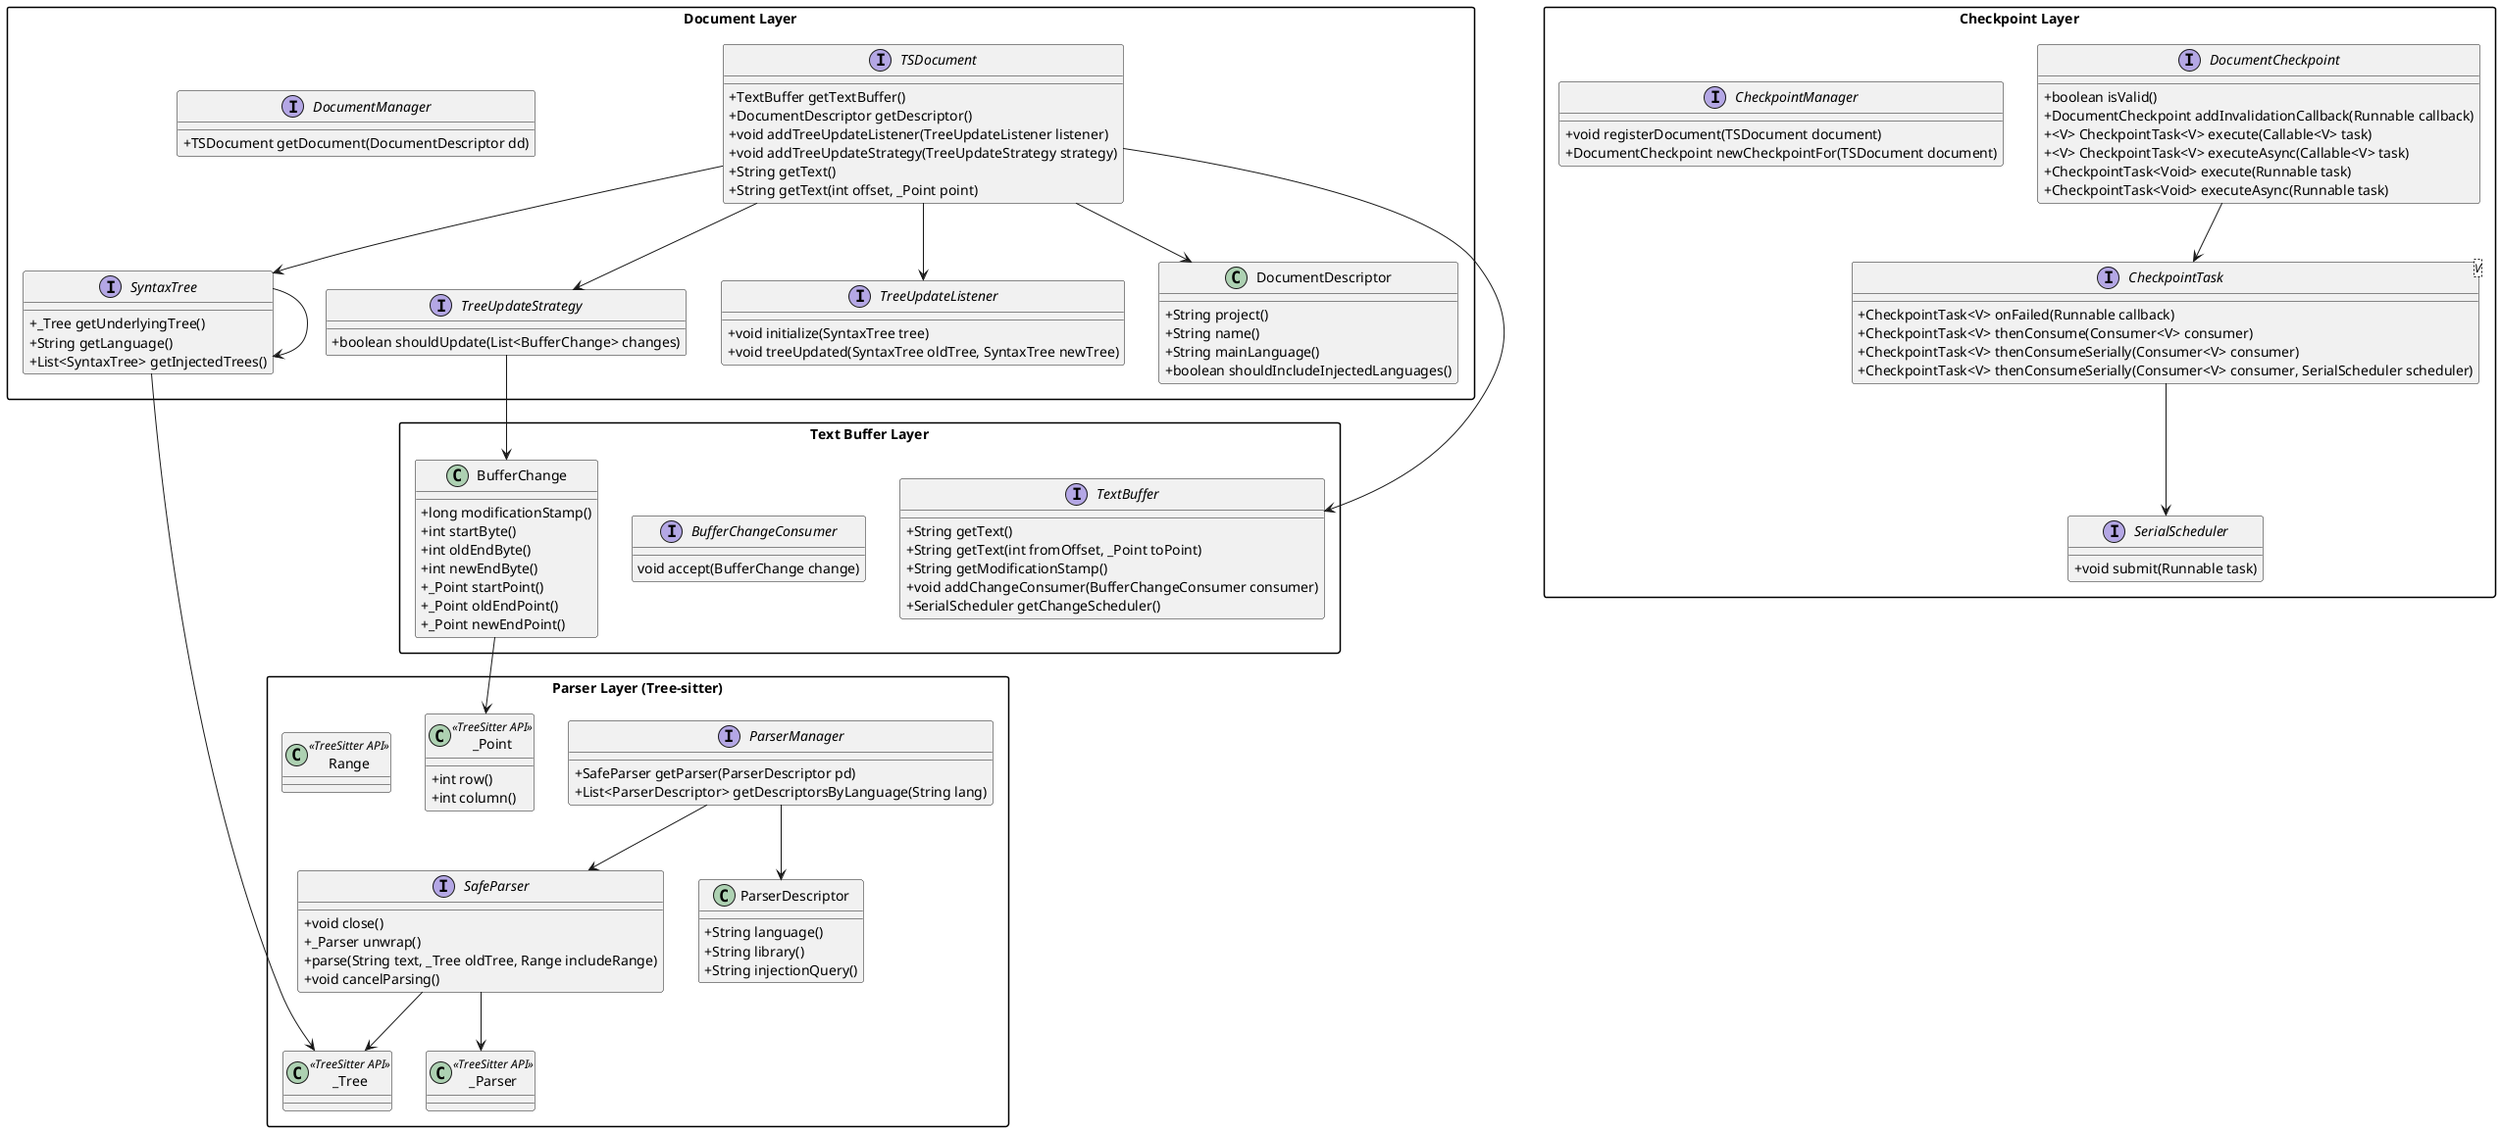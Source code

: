@startuml
skinparam componentStyle rectangle
skinparam packageStyle rectangle
skinparam classAttributeIconSize 0

'--------------------------------------------------
' Layer: Text Buffer Layer
'--------------------------------------------------
package "Text Buffer Layer" {
    interface TextBuffer {
        +String getText()
        +String getText(int fromOffset, _Point toPoint)
        +String getModificationStamp()
        +void addChangeConsumer(BufferChangeConsumer consumer)
        +SerialScheduler getChangeScheduler()
    }

    interface BufferChangeConsumer {
        void accept(BufferChange change)
    }

    class BufferChange {
        +long modificationStamp()
        +int startByte()
        +int oldEndByte()
        +int newEndByte()
        +_Point startPoint()
        +_Point oldEndPoint()
        +_Point newEndPoint()
    }
}

'--------------------------------------------------
' Layer: Document Checkpoint Layer
'--------------------------------------------------
package "Checkpoint Layer" {
    interface DocumentCheckpoint {
        +boolean isValid()
        +DocumentCheckpoint addInvalidationCallback(Runnable callback)
        +<V> CheckpointTask<V> execute(Callable<V> task)
        +<V> CheckpointTask<V> executeAsync(Callable<V> task)
        +CheckpointTask<Void> execute(Runnable task)
        +CheckpointTask<Void> executeAsync(Runnable task)
    }

    interface CheckpointTask<V> {
        +CheckpointTask<V> onFailed(Runnable callback)
        +CheckpointTask<V> thenConsume(Consumer<V> consumer)
        +CheckpointTask<V> thenConsumeSerially(Consumer<V> consumer)
        +CheckpointTask<V> thenConsumeSerially(Consumer<V> consumer, SerialScheduler scheduler)
    }

    interface CheckpointManager {
        +void registerDocument(TSDocument document)
        +DocumentCheckpoint newCheckpointFor(TSDocument document)
    }

    interface SerialScheduler {
        +void submit(Runnable task)
    }
}

'--------------------------------------------------
' Layer: Document Layer
'--------------------------------------------------
package "Document Layer" {
    interface TSDocument {
        +TextBuffer getTextBuffer()
        +DocumentDescriptor getDescriptor()
        +void addTreeUpdateListener(TreeUpdateListener listener)
        +void addTreeUpdateStrategy(TreeUpdateStrategy strategy)
        +String getText()
        +String getText(int offset, _Point point)
    }

    interface SyntaxTree {
        +_Tree getUnderlyingTree()
        +String getLanguage()
        +List<SyntaxTree> getInjectedTrees()
    }

    interface TreeUpdateStrategy {
        +boolean shouldUpdate(List<BufferChange> changes)
    }

    interface TreeUpdateListener {
        +void initialize(SyntaxTree tree)
        +void treeUpdated(SyntaxTree oldTree, SyntaxTree newTree)
    }

    interface DocumentManager {
        +TSDocument getDocument(DocumentDescriptor dd)
    }

    class DocumentDescriptor {
        +String project()
        +String name()
        +String mainLanguage()
        +boolean shouldIncludeInjectedLanguages()
    }
}

'--------------------------------------------------
' Layer: Parser Layer (Tree-sitter)
'--------------------------------------------------
package "Parser Layer (Tree-sitter)" {
    interface ParserManager {
        +SafeParser getParser(ParserDescriptor pd)
        +List<ParserDescriptor> getDescriptorsByLanguage(String lang)
    }

    interface SafeParser {
        +void close()
        +_Parser unwrap()
        +parse(String text, _Tree oldTree, Range includeRange)
        +void cancelParsing()
    }

    class ParserDescriptor {
        +String language()
        +String library()
        +String injectionQuery()
    }

    class "_Parser" <<TreeSitter API>>
    class "_Tree" <<TreeSitter API>>
    class "_Point" <<TreeSitter API>> {
        +int row()
        +int column()
    }

    class "Range" <<TreeSitter API>>
}

'--------------------------------------------------
' Connections (cross-layer dependencies)
'--------------------------------------------------
TSDocument --> TextBuffer
TSDocument --> TreeUpdateListener
TSDocument --> TreeUpdateStrategy
TSDocument --> DocumentDescriptor
TSDocument --> SyntaxTree
SyntaxTree --> _Tree
SyntaxTree --> SyntaxTree

BufferChange --> _Point
TreeUpdateStrategy --> BufferChange

DocumentCheckpoint --> CheckpointTask
CheckpointTask --> SerialScheduler

ParserManager --> ParserDescriptor
ParserManager --> SafeParser
SafeParser --> _Parser
SafeParser --> _Tree

@enduml
